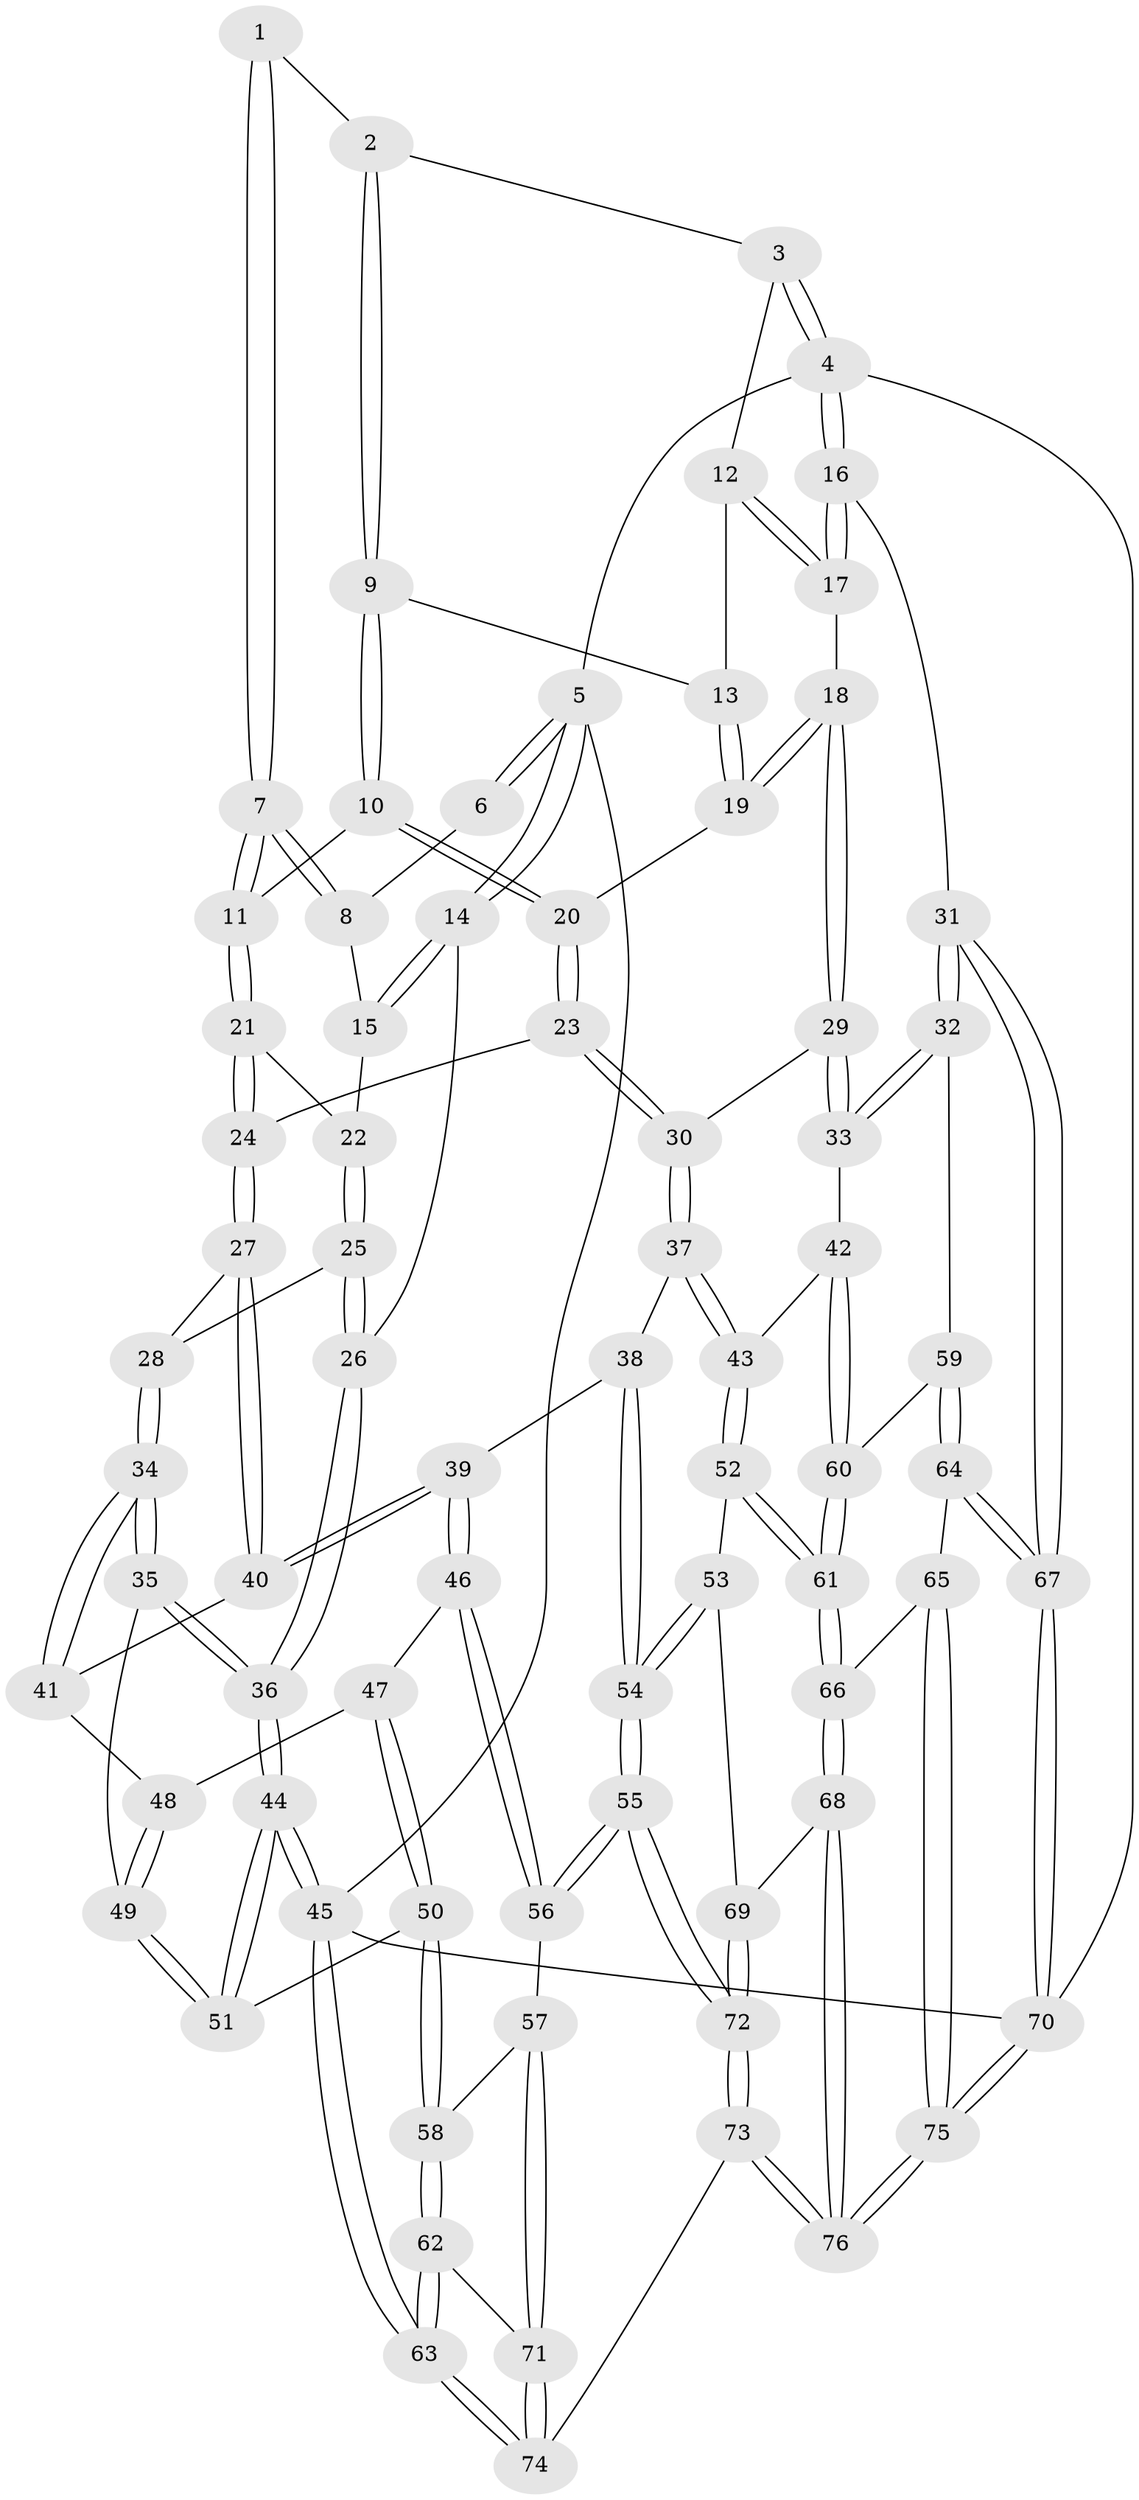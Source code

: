 // coarse degree distribution, {3: 0.3181818181818182, 5: 0.3181818181818182, 4: 0.13636363636363635, 6: 0.13636363636363635, 2: 0.09090909090909091}
// Generated by graph-tools (version 1.1) at 2025/06/03/04/25 22:06:26]
// undirected, 76 vertices, 187 edges
graph export_dot {
graph [start="1"]
  node [color=gray90,style=filled];
  1 [pos="+0.32170050797206784+0"];
  2 [pos="+0.4560979168360835+0"];
  3 [pos="+0.755687265327954+0"];
  4 [pos="+1+0"];
  5 [pos="+0+0"];
  6 [pos="+0.31860303697142517+0"];
  7 [pos="+0.3528882673935962+0.158506171094454"];
  8 [pos="+0.19277359885344345+0.08284015558350916"];
  9 [pos="+0.4469017808123553+0.124852548696548"];
  10 [pos="+0.3786512358538472+0.16595143332101966"];
  11 [pos="+0.35719206907204865+0.16534509080196239"];
  12 [pos="+0.7444745738117099+0"];
  13 [pos="+0.5565792501591482+0.08345809915308719"];
  14 [pos="+0+0"];
  15 [pos="+0.0536889901823306+0.08584887336148958"];
  16 [pos="+1+0.05029316805582313"];
  17 [pos="+0.8086939827080878+0.2409510851680647"];
  18 [pos="+0.8055634571829847+0.25098879004102287"];
  19 [pos="+0.6080021188340262+0.25035926113168566"];
  20 [pos="+0.529542140305723+0.30183925834007447"];
  21 [pos="+0.30599986840316706+0.24165689619243821"];
  22 [pos="+0.18159256410655858+0.2839091500941204"];
  23 [pos="+0.5210254345697342+0.4018673173387433"];
  24 [pos="+0.3694726853734708+0.4355714265256071"];
  25 [pos="+0.12001954967478595+0.37281508169267796"];
  26 [pos="+0+0.29097316929129363"];
  27 [pos="+0.3608673485805338+0.44778796034151236"];
  28 [pos="+0.13034866948698798+0.3981875997919636"];
  29 [pos="+0.8263696587576373+0.3706880556944959"];
  30 [pos="+0.5924259205426835+0.469047266526408"];
  31 [pos="+1+0.5595868371998765"];
  32 [pos="+1+0.5587522024065421"];
  33 [pos="+0.869956429715644+0.41900650269937045"];
  34 [pos="+0.1279243198480345+0.569670414425437"];
  35 [pos="+0.12450265345325043+0.5758644148096208"];
  36 [pos="+0+0.8101452423904032"];
  37 [pos="+0.5850558640053706+0.6079549632319408"];
  38 [pos="+0.5354237727611362+0.6344459275551319"];
  39 [pos="+0.5019977951592768+0.6445455608263534"];
  40 [pos="+0.3531681912578567+0.4877096237047557"];
  41 [pos="+0.3177274107134557+0.5265809206546913"];
  42 [pos="+0.6934934928426801+0.6576053838957404"];
  43 [pos="+0.6829862509695777+0.6601579203664298"];
  44 [pos="+0+0.8723531605202103"];
  45 [pos="+0+1"];
  46 [pos="+0.4853038307982034+0.6606609379232878"];
  47 [pos="+0.42094685812596394+0.6655808211801743"];
  48 [pos="+0.32397259822642543+0.6181030531048186"];
  49 [pos="+0.26995050884979604+0.6822200699554842"];
  50 [pos="+0.2988335980054301+0.748950255753225"];
  51 [pos="+0.281769416310039+0.7342980966027208"];
  52 [pos="+0.6822311238470128+0.7105223973898844"];
  53 [pos="+0.6594877819245775+0.7985112775652119"];
  54 [pos="+0.5854818459656507+0.8391168947997018"];
  55 [pos="+0.5299520061632339+0.9004858266933163"];
  56 [pos="+0.4499513951664872+0.8182095622537476"];
  57 [pos="+0.3854900005400921+0.8227785787467614"];
  58 [pos="+0.30866772023938144+0.7719063611068091"];
  59 [pos="+1+0.630606495062843"];
  60 [pos="+0.8632052822390567+0.6986121292739023"];
  61 [pos="+0.816178642283743+0.8371658063251106"];
  62 [pos="+0.11346747234328577+1"];
  63 [pos="+0+1"];
  64 [pos="+0.9332599968971742+0.8485737010106089"];
  65 [pos="+0.8395344181231801+0.8775159947049838"];
  66 [pos="+0.8142171897935123+0.8710940326093466"];
  67 [pos="+1+1"];
  68 [pos="+0.8033942958771229+0.8785369995543632"];
  69 [pos="+0.7166713521732507+0.8544107390607897"];
  70 [pos="+1+1"];
  71 [pos="+0.3601237326994596+0.8704706962549595"];
  72 [pos="+0.54838495277667+1"];
  73 [pos="+0.5448412011245872+1"];
  74 [pos="+0.489461299933609+1"];
  75 [pos="+1+1"];
  76 [pos="+0.676599123412327+1"];
  1 -- 2;
  1 -- 7;
  1 -- 7;
  2 -- 3;
  2 -- 9;
  2 -- 9;
  3 -- 4;
  3 -- 4;
  3 -- 12;
  4 -- 5;
  4 -- 16;
  4 -- 16;
  4 -- 70;
  5 -- 6;
  5 -- 6;
  5 -- 14;
  5 -- 14;
  5 -- 45;
  6 -- 8;
  7 -- 8;
  7 -- 8;
  7 -- 11;
  7 -- 11;
  8 -- 15;
  9 -- 10;
  9 -- 10;
  9 -- 13;
  10 -- 11;
  10 -- 20;
  10 -- 20;
  11 -- 21;
  11 -- 21;
  12 -- 13;
  12 -- 17;
  12 -- 17;
  13 -- 19;
  13 -- 19;
  14 -- 15;
  14 -- 15;
  14 -- 26;
  15 -- 22;
  16 -- 17;
  16 -- 17;
  16 -- 31;
  17 -- 18;
  18 -- 19;
  18 -- 19;
  18 -- 29;
  18 -- 29;
  19 -- 20;
  20 -- 23;
  20 -- 23;
  21 -- 22;
  21 -- 24;
  21 -- 24;
  22 -- 25;
  22 -- 25;
  23 -- 24;
  23 -- 30;
  23 -- 30;
  24 -- 27;
  24 -- 27;
  25 -- 26;
  25 -- 26;
  25 -- 28;
  26 -- 36;
  26 -- 36;
  27 -- 28;
  27 -- 40;
  27 -- 40;
  28 -- 34;
  28 -- 34;
  29 -- 30;
  29 -- 33;
  29 -- 33;
  30 -- 37;
  30 -- 37;
  31 -- 32;
  31 -- 32;
  31 -- 67;
  31 -- 67;
  32 -- 33;
  32 -- 33;
  32 -- 59;
  33 -- 42;
  34 -- 35;
  34 -- 35;
  34 -- 41;
  34 -- 41;
  35 -- 36;
  35 -- 36;
  35 -- 49;
  36 -- 44;
  36 -- 44;
  37 -- 38;
  37 -- 43;
  37 -- 43;
  38 -- 39;
  38 -- 54;
  38 -- 54;
  39 -- 40;
  39 -- 40;
  39 -- 46;
  39 -- 46;
  40 -- 41;
  41 -- 48;
  42 -- 43;
  42 -- 60;
  42 -- 60;
  43 -- 52;
  43 -- 52;
  44 -- 45;
  44 -- 45;
  44 -- 51;
  44 -- 51;
  45 -- 63;
  45 -- 63;
  45 -- 70;
  46 -- 47;
  46 -- 56;
  46 -- 56;
  47 -- 48;
  47 -- 50;
  47 -- 50;
  48 -- 49;
  48 -- 49;
  49 -- 51;
  49 -- 51;
  50 -- 51;
  50 -- 58;
  50 -- 58;
  52 -- 53;
  52 -- 61;
  52 -- 61;
  53 -- 54;
  53 -- 54;
  53 -- 69;
  54 -- 55;
  54 -- 55;
  55 -- 56;
  55 -- 56;
  55 -- 72;
  55 -- 72;
  56 -- 57;
  57 -- 58;
  57 -- 71;
  57 -- 71;
  58 -- 62;
  58 -- 62;
  59 -- 60;
  59 -- 64;
  59 -- 64;
  60 -- 61;
  60 -- 61;
  61 -- 66;
  61 -- 66;
  62 -- 63;
  62 -- 63;
  62 -- 71;
  63 -- 74;
  63 -- 74;
  64 -- 65;
  64 -- 67;
  64 -- 67;
  65 -- 66;
  65 -- 75;
  65 -- 75;
  66 -- 68;
  66 -- 68;
  67 -- 70;
  67 -- 70;
  68 -- 69;
  68 -- 76;
  68 -- 76;
  69 -- 72;
  69 -- 72;
  70 -- 75;
  70 -- 75;
  71 -- 74;
  71 -- 74;
  72 -- 73;
  72 -- 73;
  73 -- 74;
  73 -- 76;
  73 -- 76;
  75 -- 76;
  75 -- 76;
}
